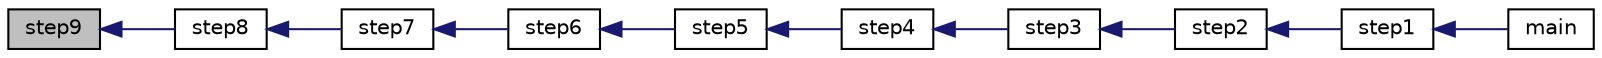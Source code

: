digraph "step9"
{
  edge [fontname="Helvetica",fontsize="10",labelfontname="Helvetica",labelfontsize="10"];
  node [fontname="Helvetica",fontsize="10",shape=record];
  rankdir="LR";
  Node100 [label="step9",height=0.2,width=0.4,color="black", fillcolor="grey75", style="filled", fontcolor="black"];
  Node100 -> Node101 [dir="back",color="midnightblue",fontsize="10",style="solid",fontname="Helvetica"];
  Node101 [label="step8",height=0.2,width=0.4,color="black", fillcolor="white", style="filled",URL="$d9/d4b/alphabet2_8_c.html#ac956094a7e2e4c7381a221557cb3c820"];
  Node101 -> Node102 [dir="back",color="midnightblue",fontsize="10",style="solid",fontname="Helvetica"];
  Node102 [label="step7",height=0.2,width=0.4,color="black", fillcolor="white", style="filled",URL="$d9/d4b/alphabet2_8_c.html#ab8e6c007fd00864128c789dcbb7431d6"];
  Node102 -> Node103 [dir="back",color="midnightblue",fontsize="10",style="solid",fontname="Helvetica"];
  Node103 [label="step6",height=0.2,width=0.4,color="black", fillcolor="white", style="filled",URL="$d9/d4b/alphabet2_8_c.html#a818d2a75aa35872731fc29c2bdc28a15"];
  Node103 -> Node104 [dir="back",color="midnightblue",fontsize="10",style="solid",fontname="Helvetica"];
  Node104 [label="step5",height=0.2,width=0.4,color="black", fillcolor="white", style="filled",URL="$d9/d4b/alphabet2_8_c.html#a7cd71333196d90783e0de62c4fa49aa6"];
  Node104 -> Node105 [dir="back",color="midnightblue",fontsize="10",style="solid",fontname="Helvetica"];
  Node105 [label="step4",height=0.2,width=0.4,color="black", fillcolor="white", style="filled",URL="$d9/d4b/alphabet2_8_c.html#a0d2923306f849e222a939be42d0766f4"];
  Node105 -> Node106 [dir="back",color="midnightblue",fontsize="10",style="solid",fontname="Helvetica"];
  Node106 [label="step3",height=0.2,width=0.4,color="black", fillcolor="white", style="filled",URL="$d9/d4b/alphabet2_8_c.html#a398da9deea29d9ee8737f7ac2c69c1ff"];
  Node106 -> Node107 [dir="back",color="midnightblue",fontsize="10",style="solid",fontname="Helvetica"];
  Node107 [label="step2",height=0.2,width=0.4,color="black", fillcolor="white", style="filled",URL="$d9/d4b/alphabet2_8_c.html#af8e85ed40687e598dd13d12f16f9f91f"];
  Node107 -> Node108 [dir="back",color="midnightblue",fontsize="10",style="solid",fontname="Helvetica"];
  Node108 [label="step1",height=0.2,width=0.4,color="black", fillcolor="white", style="filled",URL="$d9/d4b/alphabet2_8_c.html#a3a49c788d5af77e40bd11fa8a58e3aad"];
  Node108 -> Node109 [dir="back",color="midnightblue",fontsize="10",style="solid",fontname="Helvetica"];
  Node109 [label="main",height=0.2,width=0.4,color="black", fillcolor="white", style="filled",URL="$d9/d4b/alphabet2_8_c.html#a3c04138a5bfe5d72780bb7e82a18e627"];
}
